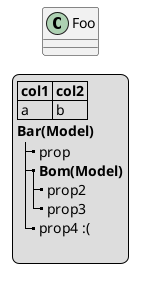 {
  "sha1": "1yp0e51k4t37cgpngi98urvq389yt67",
  "insertion": {
    "when": "2024-05-30T20:48:19.846Z",
    "user": "plantuml@gmail.com"
  }
}
@startuml
class Foo

legend
|= col1 |= col2 |
| a | b |
**Bar(Model)**
|_ prop
|_ **Bom(Model)**
  |_ prop2
  |_ prop3
|_ prop4 :(

end legend
@enduml
